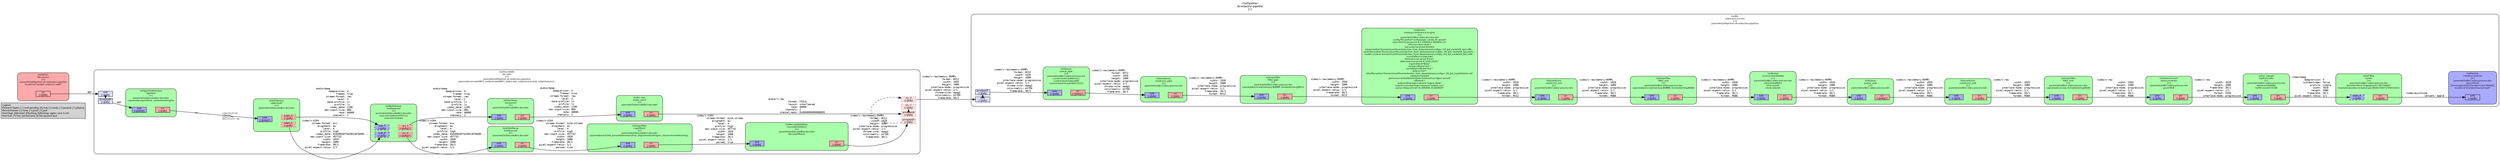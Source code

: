 digraph pipeline {
  rankdir=LR;
  fontname="sans";
  fontsize="10";
  labelloc=t;
  nodesep=.1;
  ranksep=.2;
  label="<GstPipeline>\nds-redaction-pipeline\n[>]";
  node [style="filled,rounded", shape=box, fontsize="9", fontname="sans", margin="0.0,0.0"];
  edge [labelfontsize="6", fontsize="9", fontname="monospace"];
  
  legend [
    pos="0,0!",
    margin="0.05,0.05",
    style="filled",
    label="Legend\lElement-States: [~] void-pending, [0] null, [-] ready, [=] paused, [>] playing\lPad-Activation: [-] none, [>] push, [<] pull\lPad-Flags: [b]locked, [f]lushing, [b]locking; upper-case is set\lPad-Task: [T] has started task, [t] has paused task\l",
  ];
  subgraph cluster_video_process_bin_0x14cb030 {
    fontname="Bitstream Vera Sans";
    fontsize="8";
    style="filled,rounded";
    color=black;
    label="GstBin\nvideo-process-bin\n[>]\nparent=(GstPipeline) ds-redaction-pipeline";
    subgraph cluster_video_process_bin_0x14cb030_sink {
      label="";
      style="invis";
      _proxypad1_0x14c8360 [color=black, fillcolor="#ddddff", label="proxypad1\n[>][bfb]", height="0.2", style="filled,solid"];
    video_process_bin_0x14cb030_sink_0x14c62c0 -> _proxypad1_0x14c8360 [style=dashed, minlen=0]
      video_process_bin_0x14cb030_sink_0x14c62c0 [color=black, fillcolor="#ddddff", label="sink\n[>][bfb]", height="0.2", style="filled,solid"];
    }

    fillcolor="#ffffff";
    subgraph cluster_nvvideo_renderer_0x1869210 {
      fontname="Bitstream Vera Sans";
      fontsize="8";
      style="filled,rounded";
      color=black;
      label="GstFileSink\nnvvideo-renderer\n[>]\nparent=(GstBin) video-process-bin\nsync=FALSE\nlast-sample=((GstSample*) 0x139b9a0)\nlocation=\"/home/shuo/out.mp4\"";
      subgraph cluster_nvvideo_renderer_0x1869210_sink {
        label="";
        style="invis";
        nvvideo_renderer_0x1869210_sink_0x185a4e0 [color=black, fillcolor="#aaaaff", label="sink\n[>][bfb]", height="0.2", style="filled,solid"];
      }

      fillcolor="#aaaaff";
    }

    subgraph cluster_muxer_0x1864020 {
      fontname="Bitstream Vera Sans";
      fontsize="8";
      style="filled,rounded";
      color=black;
      label="GstQTMux\nmuxer\n[>]\nparent=(GstBin) video-process-bin\nfaststart-file=\"/tmp/qtmux1158735682\"\nreserved-duration-remaining=18446744073709551615";
      subgraph cluster_muxer_0x1864020_sink {
        label="";
        style="invis";
        muxer_0x1864020_video_0_0x185a720 [color=black, fillcolor="#aaaaff", label="video_0\n[>][bfb]", height="0.2", style="filled,dashed"];
      }

      subgraph cluster_muxer_0x1864020_src {
        label="";
        style="invis";
        muxer_0x1864020_src_0x185a2a0 [color=black, fillcolor="#ffaaaa", label="src\n[>][bfb]", height="0.2", style="filled,solid"];
      }

      muxer_0x1864020_video_0_0x185a720 -> muxer_0x1864020_src_0x185a2a0 [style="invis"];
      fillcolor="#aaffaa";
    }

    muxer_0x1864020_src_0x185a2a0 -> nvvideo_renderer_0x1869210_sink_0x185a4e0 [label="video/quicktime\l             variant: apple\l"]
    subgraph cluster_mp4_encoder_0x1853390 {
      fontname="Bitstream Vera Sans";
      fontsize="8";
      style="filled,rounded";
      color=black;
      label="avenc_mpeg4\nmp4-encoder\n[>]\nparent=(GstBin) video-process-bin\nbitrate=2000000\nbuffer-size=524288";
      subgraph cluster_mp4_encoder_0x1853390_sink {
        label="";
        style="invis";
        mp4_encoder_0x1853390_sink_0x177dda0 [color=black, fillcolor="#aaaaff", label="sink\n[>][bfb]", height="0.2", style="filled,solid"];
      }

      subgraph cluster_mp4_encoder_0x1853390_src {
        label="";
        style="invis";
        mp4_encoder_0x1853390_src_0x185a060 [color=black, fillcolor="#ffaaaa", label="src\n[>][bfb]", height="0.2", style="filled,solid"];
      }

      mp4_encoder_0x1853390_sink_0x177dda0 -> mp4_encoder_0x1853390_src_0x185a060 [style="invis"];
      fillcolor="#aaffaa";
    }

    mp4_encoder_0x1853390_src_0x185a060 -> muxer_0x1864020_video_0_0x185a720 [label="video/mpeg\l         mpegversion: 4\l        systemstream: false\l             profile: simple\l               width: 1920\l              height: 1080\l           framerate: 30/1\l  pixel-aspect-ratio: 1/1\l"]
    subgraph cluster_videoconverter_0x17d90d0 {
      fontname="Bitstream Vera Sans";
      fontsize="8";
      style="filled,rounded";
      color=black;
      label="GstVideoConvert\nvideoconverter\n[>]\nparent=(GstBin) video-process-bin\nqos=TRUE";
      subgraph cluster_videoconverter_0x17d90d0_sink {
        label="";
        style="invis";
        videoconverter_0x17d90d0_sink_0x177d920 [color=black, fillcolor="#aaaaff", label="sink\n[>][bfb]", height="0.2", style="filled,solid"];
      }

      subgraph cluster_videoconverter_0x17d90d0_src {
        label="";
        style="invis";
        videoconverter_0x17d90d0_src_0x177db60 [color=black, fillcolor="#ffaaaa", label="src\n[>][bfb]", height="0.2", style="filled,solid"];
      }

      videoconverter_0x17d90d0_sink_0x177d920 -> videoconverter_0x17d90d0_src_0x177db60 [style="invis"];
      fillcolor="#aaffaa";
    }

    videoconverter_0x17d90d0_src_0x177db60 -> mp4_encoder_0x1853390_sink_0x177dda0 [label="video/x-raw\l               width: 1920\l              height: 1080\l           framerate: 30/1\l  pixel-aspect-ratio: 1/1\l              format: I420\l      interlace-mode: progressive\l"]
    subgraph cluster_filter_sink_0x1532910 {
      fontname="Bitstream Vera Sans";
      fontsize="8";
      style="filled,rounded";
      color=black;
      label="GstCapsFilter\nfilter_sink\n[>]\nparent=(GstBin) video-process-bin\ncaps=video/x-raw, format=(string)RGBA";
      subgraph cluster_filter_sink_0x1532910_sink {
        label="";
        style="invis";
        filter_sink_0x1532910_sink_0x177d4a0 [color=black, fillcolor="#aaaaff", label="sink\n[>][bfb]", height="0.2", style="filled,solid"];
      }

      subgraph cluster_filter_sink_0x1532910_src {
        label="";
        style="invis";
        filter_sink_0x1532910_src_0x177d6e0 [color=black, fillcolor="#ffaaaa", label="src\n[>][bfb]", height="0.2", style="filled,solid"];
      }

      filter_sink_0x1532910_sink_0x177d4a0 -> filter_sink_0x1532910_src_0x177d6e0 [style="invis"];
      fillcolor="#aaffaa";
    }

    filter_sink_0x1532910_src_0x177d6e0 -> videoconverter_0x17d90d0_sink_0x177d920 [label="video/x-raw\l               width: 1920\l              height: 1080\l      interlace-mode: progressive\l  pixel-aspect-ratio: 1/1\l           framerate: 30/1\l              format: RGBA\l"]
    subgraph cluster_nvvidconv_sink_0x17d1080 {
      fontname="Bitstream Vera Sans";
      fontsize="8";
      style="filled,rounded";
      color=black;
      label="Gstnvvidconv\nnvvidconv_sink\n[>]\nparent=(GstBin) video-process-bin";
      subgraph cluster_nvvidconv_sink_0x17d1080_sink {
        label="";
        style="invis";
        nvvidconv_sink_0x17d1080_sink_0x177d020 [color=black, fillcolor="#aaaaff", label="sink\n[>][bfb]", height="0.2", style="filled,solid"];
      }

      subgraph cluster_nvvidconv_sink_0x17d1080_src {
        label="";
        style="invis";
        nvvidconv_sink_0x17d1080_src_0x177d260 [color=black, fillcolor="#ffaaaa", label="src\n[>][bfb]", height="0.2", style="filled,solid"];
      }

      nvvidconv_sink_0x17d1080_sink_0x177d020 -> nvvidconv_sink_0x17d1080_src_0x177d260 [style="invis"];
      fillcolor="#aaffaa";
    }

    nvvidconv_sink_0x17d1080_src_0x177d260 -> filter_sink_0x1532910_sink_0x177d4a0 [label="video/x-raw\l               width: 1920\l              height: 1080\l      interlace-mode: progressive\l  pixel-aspect-ratio: 1/1\l           framerate: 30/1\l              format: RGBA\l"]
    subgraph cluster_queue_sink_0x14ce840 {
      fontname="Bitstream Vera Sans";
      fontsize="8";
      style="filled,rounded";
      color=black;
      label="GstQueue\nqueue_sink\n[>]\nparent=(GstBin) video-process-bin";
      subgraph cluster_queue_sink_0x14ce840_sink {
        label="";
        style="invis";
        queue_sink_0x14ce840_sink_0x177cba0 [color=black, fillcolor="#aaaaff", label="sink\n[>][bfb]", height="0.2", style="filled,solid"];
      }

      subgraph cluster_queue_sink_0x14ce840_src {
        label="";
        style="invis";
        queue_sink_0x14ce840_src_0x177cde0 [color=black, fillcolor="#ffaaaa", label="src\n[>][bfb][T]", height="0.2", style="filled,solid"];
      }

      queue_sink_0x14ce840_sink_0x177cba0 -> queue_sink_0x14ce840_src_0x177cde0 [style="invis"];
      fillcolor="#aaffaa";
    }

    queue_sink_0x14ce840_src_0x177cde0 -> nvvidconv_sink_0x17d1080_sink_0x177d020 [label="video/x-raw(memory:NVMM)\l               width: 1920\l              height: 1080\l      interlace-mode: progressive\l  pixel-aspect-ratio: 1/1\l           framerate: 30/1\l              format: RGBA\l"]
    subgraph cluster_nv_onscreendisplay_0x178e960 {
      fontname="Bitstream Vera Sans";
      fontsize="8";
      style="filled,rounded";
      color=black;
      label="GstNvOsd\nnv-onscreendisplay\n[>]\nparent=(GstBin) video-process-bin\nclock-font=NULL\nfont-size=0\nclock-color=0";
      subgraph cluster_nv_onscreendisplay_0x178e960_sink {
        label="";
        style="invis";
        nv_onscreendisplay_0x178e960_sink_0x177c720 [color=black, fillcolor="#aaaaff", label="sink\n[>][bfb]", height="0.2", style="filled,solid"];
      }

      subgraph cluster_nv_onscreendisplay_0x178e960_src {
        label="";
        style="invis";
        nv_onscreendisplay_0x178e960_src_0x177c960 [color=black, fillcolor="#ffaaaa", label="src\n[>][bfb]", height="0.2", style="filled,solid"];
      }

      nv_onscreendisplay_0x178e960_sink_0x177c720 -> nv_onscreendisplay_0x178e960_src_0x177c960 [style="invis"];
      fillcolor="#aaffaa";
    }

    nv_onscreendisplay_0x178e960_src_0x177c960 -> queue_sink_0x14ce840_sink_0x177cba0 [label="video/x-raw(memory:NVMM)\l               width: 1920\l              height: 1080\l      interlace-mode: progressive\l  pixel-aspect-ratio: 1/1\l           framerate: 30/1\l              format: RGBA\l"]
    subgraph cluster_filter_osd_0x15325e0 {
      fontname="Bitstream Vera Sans";
      fontsize="8";
      style="filled,rounded";
      color=black;
      label="GstCapsFilter\nfilter_osd\n[>]\nparent=(GstBin) video-process-bin\ncaps=video/x-raw(memory:NVMM), format=(string)RGBA";
      subgraph cluster_filter_osd_0x15325e0_sink {
        label="";
        style="invis";
        filter_osd_0x15325e0_sink_0x177c2a0 [color=black, fillcolor="#aaaaff", label="sink\n[>][bfb]", height="0.2", style="filled,solid"];
      }

      subgraph cluster_filter_osd_0x15325e0_src {
        label="";
        style="invis";
        filter_osd_0x15325e0_src_0x177c4e0 [color=black, fillcolor="#ffaaaa", label="src\n[>][bfb]", height="0.2", style="filled,solid"];
      }

      filter_osd_0x15325e0_sink_0x177c2a0 -> filter_osd_0x15325e0_src_0x177c4e0 [style="invis"];
      fillcolor="#aaffaa";
    }

    filter_osd_0x15325e0_src_0x177c4e0 -> nv_onscreendisplay_0x178e960_sink_0x177c720 [label="video/x-raw(memory:NVMM)\l               width: 1920\l              height: 1080\l      interlace-mode: progressive\l  pixel-aspect-ratio: 1/1\l           framerate: 30/1\l              format: RGBA\l"]
    subgraph cluster_nvvidconv_osd_0x177fe10 {
      fontname="Bitstream Vera Sans";
      fontsize="8";
      style="filled,rounded";
      color=black;
      label="Gstnvvidconv\nnvvidconv_osd\n[>]\nparent=(GstBin) video-process-bin";
      subgraph cluster_nvvidconv_osd_0x177fe10_sink {
        label="";
        style="invis";
        nvvidconv_osd_0x177fe10_sink_0x14b9db0 [color=black, fillcolor="#aaaaff", label="sink\n[>][bfb]", height="0.2", style="filled,solid"];
      }

      subgraph cluster_nvvidconv_osd_0x177fe10_src {
        label="";
        style="invis";
        nvvidconv_osd_0x177fe10_src_0x177c060 [color=black, fillcolor="#ffaaaa", label="src\n[>][bfb]", height="0.2", style="filled,solid"];
      }

      nvvidconv_osd_0x177fe10_sink_0x14b9db0 -> nvvidconv_osd_0x177fe10_src_0x177c060 [style="invis"];
      fillcolor="#aaffaa";
    }

    nvvidconv_osd_0x177fe10_src_0x177c060 -> filter_osd_0x15325e0_sink_0x177c2a0 [label="video/x-raw(memory:NVMM)\l               width: 1920\l              height: 1080\l      interlace-mode: progressive\l  pixel-aspect-ratio: 1/1\l           framerate: 30/1\l              format: RGBA\l"]
    subgraph cluster_primary_nvinference_engine_0x176ce00 {
      fontname="Bitstream Vera Sans";
      fontsize="8";
      style="filled,rounded";
      color=black;
      label="GstNvInfer\nprimary-nvinference-engine\n[>]\nparent=(GstBin) video-process-bin\nconfig-file-path=\"configs/pgie_config_fd_lpd.txt\"\nclass-thresh-params=\"4,1.200000,0.400000,3,2\"\ninfer-on-class-ids=\"\"\nnet-scale-factor=0.003922\nmodel-path=\"/home/shuo/Shuo/redaction_from_deepstream/configs/../fd_lpd_model/fd_lpd.caffe…\nprotofile-path=\"/home/shuo/Shuo/redaction_from_deepstream/configs/../fd_lpd_model/fd_lpd.proto…\nmodel-cache=\"/home/shuo/Shuo/redaction_from_deepstream/configs/../fd_lpd_model/fd_lpd.caffe…\nnum-buffers-in-batch=0\ndetected-min-w-h=\"4,0,0:\"\ndetected-max-w-h=\"4,1920,1920:\"\ninput-dims=\"NULL\"\nroi-top-offset=\"4,0:\"\nroi-bottom-offset=\"4,0:\"\ndetect-clr=\"\"\nlabelfile-path=\"/home/shuo/Shuo/redaction_from_deepstream/configs/../fd_lpd_model/labels.txt\"\nnetwork-mode=2\nparse-func=((GstNvInferDetectorParseFuncType) resnet)\noffsets=\"\"\noutput-bbox-layer-name=\"output_bbox\"\noutput-coverage-layer-names=\"output_cov\"\nparser-bbox-norm=\"35.000000;35.000000\"";
      subgraph cluster_primary_nvinference_engine_0x176ce00_sink {
        label="";
        style="invis";
        primary_nvinference_engine_0x176ce00_sink_0x14b94b0 [color=black, fillcolor="#aaaaff", label="sink\n[>][bfb]", height="0.2", style="filled,solid"];
      }

      subgraph cluster_primary_nvinference_engine_0x176ce00_src {
        label="";
        style="invis";
        primary_nvinference_engine_0x176ce00_src_0x14b96f0 [color=black, fillcolor="#ffaaaa", label="src\n[>][bfb]", height="0.2", style="filled,solid"];
      }

      primary_nvinference_engine_0x176ce00_sink_0x14b94b0 -> primary_nvinference_engine_0x176ce00_src_0x14b96f0 [style="invis"];
      fillcolor="#aaffaa";
    }

    primary_nvinference_engine_0x176ce00_src_0x14b96f0 -> nvvidconv_osd_0x177fe10_sink_0x14b9db0 [label="video/x-raw(memory:NVMM)\l               width: 1920\l              height: 1080\l      interlace-mode: progressive\l  pixel-aspect-ratio: 1/1\l           framerate: 30/1\l              format: NV12\l"]
    subgraph cluster_filter_pgie_0x15322b0 {
      fontname="Bitstream Vera Sans";
      fontsize="8";
      style="filled,rounded";
      color=black;
      label="GstCapsFilter\nfilter_pgie\n[>]\nparent=(GstBin) video-process-bin\ncaps=video/x-raw(memory:NVMM), format=(string)NV12";
      subgraph cluster_filter_pgie_0x15322b0_sink {
        label="";
        style="invis";
        filter_pgie_0x15322b0_sink_0x14b9030 [color=black, fillcolor="#aaaaff", label="sink\n[>][bfb]", height="0.2", style="filled,solid"];
      }

      subgraph cluster_filter_pgie_0x15322b0_src {
        label="";
        style="invis";
        filter_pgie_0x15322b0_src_0x14b9270 [color=black, fillcolor="#ffaaaa", label="src\n[>][bfb]", height="0.2", style="filled,solid"];
      }

      filter_pgie_0x15322b0_sink_0x14b9030 -> filter_pgie_0x15322b0_src_0x14b9270 [style="invis"];
      fillcolor="#aaffaa";
    }

    filter_pgie_0x15322b0_src_0x14b9270 -> primary_nvinference_engine_0x176ce00_sink_0x14b94b0 [label="video/x-raw(memory:NVMM)\l               width: 1920\l              height: 1080\l      interlace-mode: progressive\l  pixel-aspect-ratio: 1/1\l           framerate: 30/1\l              format: NV12\l"]
    subgraph cluster_nvvidconv_pgie_0x152e8d0 {
      fontname="Bitstream Vera Sans";
      fontsize="8";
      style="filled,rounded";
      color=black;
      label="Gstnvvidconv\nnvvidconv_pgie\n[>]\nparent=(GstBin) video-process-bin";
      subgraph cluster_nvvidconv_pgie_0x152e8d0_sink {
        label="";
        style="invis";
        nvvidconv_pgie_0x152e8d0_sink_0x14b8bb0 [color=black, fillcolor="#aaaaff", label="sink\n[>][bfb]", height="0.2", style="filled,solid"];
      }

      subgraph cluster_nvvidconv_pgie_0x152e8d0_src {
        label="";
        style="invis";
        nvvidconv_pgie_0x152e8d0_src_0x14b8df0 [color=black, fillcolor="#ffaaaa", label="src\n[>][bfb]", height="0.2", style="filled,solid"];
      }

      nvvidconv_pgie_0x152e8d0_sink_0x14b8bb0 -> nvvidconv_pgie_0x152e8d0_src_0x14b8df0 [style="invis"];
      fillcolor="#aaffaa";
    }

    nvvidconv_pgie_0x152e8d0_src_0x14b8df0 -> filter_pgie_0x15322b0_sink_0x14b9030 [label="video/x-raw(memory:NVMM)\l               width: 1920\l              height: 1080\l      interlace-mode: progressive\l  pixel-aspect-ratio: 1/1\l           framerate: 30/1\l              format: NV12\l"]
    subgraph cluster_queue_pgie_0x14ce260 {
      fontname="Bitstream Vera Sans";
      fontsize="8";
      style="filled,rounded";
      color=black;
      label="GstQueue\nqueue_pgie\n[>]\nparent=(GstBin) video-process-bin\ncurrent-level-buffers=11\ncurrent-level-bytes=88\ncurrent-level-time=366533333";
      subgraph cluster_queue_pgie_0x14ce260_sink {
        label="";
        style="invis";
        queue_pgie_0x14ce260_sink_0x14b8730 [color=black, fillcolor="#aaaaff", label="sink\n[>][bfb]", height="0.2", style="filled,solid"];
      }

      subgraph cluster_queue_pgie_0x14ce260_src {
        label="";
        style="invis";
        queue_pgie_0x14ce260_src_0x14b8970 [color=black, fillcolor="#ffaaaa", label="src\n[>][bfb][T]", height="0.2", style="filled,solid"];
      }

      queue_pgie_0x14ce260_sink_0x14b8730 -> queue_pgie_0x14ce260_src_0x14b8970 [style="invis"];
      fillcolor="#aaffaa";
    }

    _proxypad1_0x14c8360 -> queue_pgie_0x14ce260_sink_0x14b8730 [label="video/x-raw(memory:NVMM)\l              format: NV12\l               width: 1920\l              height: 1080\l      interlace-mode: progressive\l  pixel-aspect-ratio: 1/1\l         chroma-site: mpeg2\l         colorimetry: bt709\l           framerate: 30/1\l"]
    queue_pgie_0x14ce260_src_0x14b8970 -> nvvidconv_pgie_0x152e8d0_sink_0x14b8bb0 [label="video/x-raw(memory:NVMM)\l              format: NV12\l               width: 1920\l              height: 1080\l      interlace-mode: progressive\l  pixel-aspect-ratio: 1/1\l         chroma-site: mpeg2\l         colorimetry: bt709\l           framerate: 30/1\l"]
  }

  subgraph cluster_decoder_0x14c01d0 {
    fontname="Bitstream Vera Sans";
    fontsize="8";
    style="filled,rounded";
    color=black;
    label="GstDecodeBin\ndecoder\n[>]\nparent=(GstPipeline) ds-redaction-pipeline\ncaps=video/x-raw(ANY); audio/x-raw(ANY); text/x-raw; subpicture/x-dvd; subpicture/x-d…";
    subgraph cluster_decoder_0x14c01d0_sink {
      label="";
      style="invis";
      _proxypad0_0x14c8110 [color=black, fillcolor="#ddddff", label="proxypad0\n[<][bfb]", height="0.2", style="filled,solid"];
    decoder_0x14c01d0_sink_0x14c6050 -> _proxypad0_0x14c8110 [style=dashed, minlen=0]
      decoder_0x14c01d0_sink_0x14c6050 [color=black, fillcolor="#ddddff", label="sink\n[<][bfb]", height="0.2", style="filled,solid"];
    }

    subgraph cluster_decoder_0x14c01d0_src {
      label="";
      style="invis";
      _proxypad3_0x14c8a50 [color=black, fillcolor="#ffdddd", label="proxypad3\n[>][bfb]", height="0.2", style="filled,dotted"];
    _proxypad3_0x14c8a50 -> decoder_0x14c01d0_src_0_0x7f5e08020130 [style=dashed, minlen=0]
      decoder_0x14c01d0_src_0_0x7f5e08020130 [color=black, fillcolor="#ffdddd", label="src_0\n[>][bfb]", height="0.2", style="filled,dotted"];
      _proxypad4_0x14c9390 [color=black, fillcolor="#ffdddd", label="proxypad4\n[>][bfb]", height="0.2", style="filled,dotted"];
    _proxypad4_0x14c9390 -> decoder_0x14c01d0_src_1_0x7f5e08020b70 [style=dashed, minlen=0]
      decoder_0x14c01d0_src_1_0x7f5e08020b70 [color=black, fillcolor="#ffdddd", label="src_1\n[>][bfb]", height="0.2", style="filled,dotted"];
    }

    decoder_0x14c01d0_sink_0x14c6050 -> decoder_0x14c01d0_src_0_0x7f5e08020130 [style="invis"];
    fillcolor="#ffffff";
    subgraph cluster_avdec_aac0_0x7f5df40052c0 {
      fontname="Bitstream Vera Sans";
      fontsize="8";
      style="filled,rounded";
      color=black;
      label="avdec_aac\navdec_aac0\n[>]\nparent=(GstDecodeBin) decoder";
      subgraph cluster_avdec_aac0_0x7f5df40052c0_sink {
        label="";
        style="invis";
        avdec_aac0_0x7f5df40052c0_sink_0x7f5dfc00d6e0 [color=black, fillcolor="#aaaaff", label="sink\n[>][bfb]", height="0.2", style="filled,solid"];
      }

      subgraph cluster_avdec_aac0_0x7f5df40052c0_src {
        label="";
        style="invis";
        avdec_aac0_0x7f5df40052c0_src_0x7f5dfc00d920 [color=black, fillcolor="#ffaaaa", label="src\n[>][bfb]", height="0.2", style="filled,solid"];
      }

      avdec_aac0_0x7f5df40052c0_sink_0x7f5dfc00d6e0 -> avdec_aac0_0x7f5df40052c0_src_0x7f5dfc00d920 [style="invis"];
      fillcolor="#aaffaa";
    }

    avdec_aac0_0x7f5df40052c0_src_0x7f5dfc00d920 -> _proxypad4_0x14c9390 [label="audio/x-raw\l              format: F32LE\l              layout: interleaved\l                rate: 48000\l            channels: 2\l        channel-mask: 0x0000000000000003\l"]
    subgraph cluster_nvcuvidh264dec0_0x7f5e00077ab0 {
      fontname="Bitstream Vera Sans";
      fontsize="8";
      style="filled,rounded";
      color=black;
      label="GstNvcuvidH264Dec\nnvcuvidh264dec0\n[>]\nparent=(GstDecodeBin) decoder\nDecodeFPS=25";
      subgraph cluster_nvcuvidh264dec0_0x7f5e00077ab0_sink {
        label="";
        style="invis";
        nvcuvidh264dec0_0x7f5e00077ab0_sink_0x7f5dfc00cde0 [color=black, fillcolor="#aaaaff", label="sink\n[>][bfb]", height="0.2", style="filled,solid"];
      }

      subgraph cluster_nvcuvidh264dec0_0x7f5e00077ab0_src {
        label="";
        style="invis";
        nvcuvidh264dec0_0x7f5e00077ab0_src_0x7f5dfc00d020 [color=black, fillcolor="#ffaaaa", label="src\n[>][bfb]", height="0.2", style="filled,solid"];
      }

      nvcuvidh264dec0_0x7f5e00077ab0_sink_0x7f5dfc00cde0 -> nvcuvidh264dec0_0x7f5e00077ab0_src_0x7f5dfc00d020 [style="invis"];
      fillcolor="#aaffaa";
    }

    nvcuvidh264dec0_0x7f5e00077ab0_src_0x7f5dfc00d020 -> _proxypad3_0x14c8a50 [label="video/x-raw(memory:NVMM)\l              format: NV12\l               width: 1920\l              height: 1080\l      interlace-mode: progressive\l  pixel-aspect-ratio: 1/1\l         chroma-site: mpeg2\l         colorimetry: bt709\l           framerate: 30/1\l"]
    subgraph cluster_aacparse0_0x7f5dfc0a9ef0 {
      fontname="Bitstream Vera Sans";
      fontsize="8";
      style="filled,rounded";
      color=black;
      label="GstAacParse\naacparse0\n[>]\nparent=(GstDecodeBin) decoder";
      subgraph cluster_aacparse0_0x7f5dfc0a9ef0_sink {
        label="";
        style="invis";
        aacparse0_0x7f5dfc0a9ef0_sink_0x7f5dfc00c960 [color=black, fillcolor="#aaaaff", label="sink\n[>][bfb]", height="0.2", style="filled,solid"];
      }

      subgraph cluster_aacparse0_0x7f5dfc0a9ef0_src {
        label="";
        style="invis";
        aacparse0_0x7f5dfc0a9ef0_src_0x7f5dfc00cba0 [color=black, fillcolor="#ffaaaa", label="src\n[>][bfb]", height="0.2", style="filled,solid"];
      }

      aacparse0_0x7f5dfc0a9ef0_sink_0x7f5dfc00c960 -> aacparse0_0x7f5dfc0a9ef0_src_0x7f5dfc00cba0 [style="invis"];
      fillcolor="#aaffaa";
    }

    aacparse0_0x7f5dfc0a9ef0_src_0x7f5dfc00cba0 -> avdec_aac0_0x7f5df40052c0_sink_0x7f5dfc00d6e0 [label="audio/mpeg\l         mpegversion: 4\l              framed: true\l       stream-format: raw\l               level: 2\l        base-profile: lc\l             profile: lc\l          codec_data: 1190\l      max-input-size: 884\l                rate: 48000\l            channels: 2\l"]
    subgraph cluster_capsfilter0_0x1532f70 {
      fontname="Bitstream Vera Sans";
      fontsize="8";
      style="filled,rounded";
      color=black;
      label="GstCapsFilter\ncapsfilter0\n[>]\nparent=(GstDecodeBin) decoder\ncaps=video/x-h264, parsed=(boolean)true, alignment=(string)au, stream-format=(string)…";
      subgraph cluster_capsfilter0_0x1532f70_sink {
        label="";
        style="invis";
        capsfilter0_0x1532f70_sink_0x185bda0 [color=black, fillcolor="#aaaaff", label="sink\n[>][bfb]", height="0.2", style="filled,solid"];
      }

      subgraph cluster_capsfilter0_0x1532f70_src {
        label="";
        style="invis";
        capsfilter0_0x1532f70_src_0x7f5dfc00c060 [color=black, fillcolor="#ffaaaa", label="src\n[>][bfb]", height="0.2", style="filled,solid"];
      }

      capsfilter0_0x1532f70_sink_0x185bda0 -> capsfilter0_0x1532f70_src_0x7f5dfc00c060 [style="invis"];
      fillcolor="#aaffaa";
    }

    capsfilter0_0x1532f70_src_0x7f5dfc00c060 -> nvcuvidh264dec0_0x7f5e00077ab0_sink_0x7f5dfc00cde0 [label="video/x-h264\l       stream-format: byte-stream\l           alignment: au\l               level: 4\l             profile: high\l      max-input-size: 457732\l               width: 1920\l              height: 1080\l           framerate: 30/1\l  pixel-aspect-ratio: 1/1\l              parsed: true\l"]
    subgraph cluster_h264parse0_0x7f5dfc00a0f0 {
      fontname="Bitstream Vera Sans";
      fontsize="8";
      style="filled,rounded";
      color=black;
      label="GstH264Parse\nh264parse0\n[>]\nparent=(GstDecodeBin) decoder";
      subgraph cluster_h264parse0_0x7f5dfc00a0f0_sink {
        label="";
        style="invis";
        h264parse0_0x7f5dfc00a0f0_sink_0x185b920 [color=black, fillcolor="#aaaaff", label="sink\n[>][bfb]", height="0.2", style="filled,solid"];
      }

      subgraph cluster_h264parse0_0x7f5dfc00a0f0_src {
        label="";
        style="invis";
        h264parse0_0x7f5dfc00a0f0_src_0x185bb60 [color=black, fillcolor="#ffaaaa", label="src\n[>][bfb]", height="0.2", style="filled,solid"];
      }

      h264parse0_0x7f5dfc00a0f0_sink_0x185b920 -> h264parse0_0x7f5dfc00a0f0_src_0x185bb60 [style="invis"];
      fillcolor="#aaffaa";
    }

    h264parse0_0x7f5dfc00a0f0_src_0x185bb60 -> capsfilter0_0x1532f70_sink_0x185bda0 [label="video/x-h264\l       stream-format: byte-stream\l           alignment: au\l               level: 4\l             profile: high\l      max-input-size: 457732\l               width: 1920\l              height: 1080\l           framerate: 30/1\l  pixel-aspect-ratio: 1/1\l              parsed: true\l"]
    subgraph cluster_multiqueue0_0x14cb690 {
      fontname="Bitstream Vera Sans";
      fontsize="8";
      style="filled,rounded";
      color=black;
      label="GstMultiQueue\nmultiqueue0\n[>]\nparent=(GstDecodeBin) decoder\nmax-size-bytes=2097152\nmax-size-time=0";
      subgraph cluster_multiqueue0_0x14cb690_sink {
        label="";
        style="invis";
        multiqueue0_0x14cb690_sink_0_0x185b4a0 [color=black, fillcolor="#aaaaff", label="sink_0\n[>][bfb]", height="0.2", style="filled,dashed"];
        multiqueue0_0x14cb690_sink_1_0x7f5dfc00c4e0 [color=black, fillcolor="#aaaaff", label="sink_1\n[>][bfb]", height="0.2", style="filled,dashed"];
      }

      subgraph cluster_multiqueue0_0x14cb690_src {
        label="";
        style="invis";
        multiqueue0_0x14cb690_src_0_0x185b6e0 [color=black, fillcolor="#ffaaaa", label="src_0\n[>][bfb][T]", height="0.2", style="filled,dotted"];
        multiqueue0_0x14cb690_src_1_0x7f5dfc00c720 [color=black, fillcolor="#ffaaaa", label="src_1\n[>][bfb][T]", height="0.2", style="filled,dotted"];
      }

      multiqueue0_0x14cb690_sink_0_0x185b4a0 -> multiqueue0_0x14cb690_src_0_0x185b6e0 [style="invis"];
      fillcolor="#aaffaa";
    }

    multiqueue0_0x14cb690_src_0_0x185b6e0 -> h264parse0_0x7f5dfc00a0f0_sink_0x185b920 [label="video/x-h264\l       stream-format: avc\l           alignment: au\l               level: 4\l             profile: high\l          codec_data: 01640028ffe10013676400...\l      max-input-size: 457732\l               width: 1920\l              height: 1080\l           framerate: 30/1\l  pixel-aspect-ratio: 1/1\l"]
    multiqueue0_0x14cb690_src_1_0x7f5dfc00c720 -> aacparse0_0x7f5dfc0a9ef0_sink_0x7f5dfc00c960 [label="audio/mpeg\l         mpegversion: 4\l              framed: true\l       stream-format: raw\l               level: 2\l        base-profile: lc\l             profile: lc\l          codec_data: 1190\l      max-input-size: 884\l                rate: 48000\l            channels: 2\l"]
    subgraph cluster_qtdemux0_0x7f5e08050470 {
      fontname="Bitstream Vera Sans";
      fontsize="8";
      style="filled,rounded";
      color=black;
      label="GstQTDemux\nqtdemux0\n[>]\nparent=(GstDecodeBin) decoder";
      subgraph cluster_qtdemux0_0x7f5e08050470_sink {
        label="";
        style="invis";
        qtdemux0_0x7f5e08050470_sink_0x185a960 [color=black, fillcolor="#aaaaff", label="sink\n[<][bfb][T]", height="0.2", style="filled,solid"];
      }

      subgraph cluster_qtdemux0_0x7f5e08050470_src {
        label="";
        style="invis";
        qtdemux0_0x7f5e08050470_video_0_0x185b260 [color=black, fillcolor="#ffaaaa", label="video_0\n[>][bfb]", height="0.2", style="filled,dotted"];
        qtdemux0_0x7f5e08050470_audio_0_0x7f5dfc00c2a0 [color=black, fillcolor="#ffaaaa", label="audio_0\n[>][bfb]", height="0.2", style="filled,dotted"];
      }

      qtdemux0_0x7f5e08050470_sink_0x185a960 -> qtdemux0_0x7f5e08050470_video_0_0x185b260 [style="invis"];
      fillcolor="#aaffaa";
    }

    qtdemux0_0x7f5e08050470_video_0_0x185b260 -> multiqueue0_0x14cb690_sink_0_0x185b4a0 [label="video/x-h264\l       stream-format: avc\l           alignment: au\l               level: 4\l             profile: high\l          codec_data: 01640028ffe10013676400...\l      max-input-size: 457732\l               width: 1920\l              height: 1080\l           framerate: 30/1\l  pixel-aspect-ratio: 1/1\l"]
    qtdemux0_0x7f5e08050470_audio_0_0x7f5dfc00c2a0 -> multiqueue0_0x14cb690_sink_1_0x7f5dfc00c4e0 [label="audio/mpeg\l         mpegversion: 4\l              framed: true\l       stream-format: raw\l               level: 2\l        base-profile: lc\l             profile: lc\l          codec_data: 1190\l      max-input-size: 884\l                rate: 48000\l            channels: 2\l"]
    subgraph cluster_typefind_0x14c2080 {
      fontname="Bitstream Vera Sans";
      fontsize="8";
      style="filled,rounded";
      color=black;
      label="GstTypeFindElement\ntypefind\n[>]\nparent=(GstDecodeBin) decoder\ncaps=video/quicktime, variant=(string)iso";
      subgraph cluster_typefind_0x14c2080_sink {
        label="";
        style="invis";
        typefind_0x14c2080_sink_0x14b82b0 [color=black, fillcolor="#aaaaff", label="sink\n[<][bfb][t]", height="0.2", style="filled,solid"];
      }

      subgraph cluster_typefind_0x14c2080_src {
        label="";
        style="invis";
        typefind_0x14c2080_src_0x14b84f0 [color=black, fillcolor="#ffaaaa", label="src\n[<][bfb]", height="0.2", style="filled,solid"];
      }

      typefind_0x14c2080_sink_0x14b82b0 -> typefind_0x14c2080_src_0x14b84f0 [style="invis"];
      fillcolor="#aaffaa";
    }

    _proxypad0_0x14c8110 -> typefind_0x14c2080_sink_0x14b82b0 [label="ANY"]
    typefind_0x14c2080_src_0x14b84f0 -> qtdemux0_0x7f5e08050470_sink_0x185a960 [labeldistance="10", labelangle="0", label="                                                  ", taillabel="ANY", headlabel="video/quicktime\lvideo/mj2\laudio/x-m4a\lapplication/x-3gp\l"]
  }

  decoder_0x14c01d0_src_0_0x7f5e08020130 -> video_process_bin_0x14cb030_sink_0x14c62c0 [label="video/x-raw(memory:NVMM)\l              format: NV12\l               width: 1920\l              height: 1080\l      interlace-mode: progressive\l  pixel-aspect-ratio: 1/1\l         chroma-site: mpeg2\l         colorimetry: bt709\l           framerate: 30/1\l"]
  subgraph cluster_file_source_0x14b6100 {
    fontname="Bitstream Vera Sans";
    fontsize="8";
    style="filled,rounded";
    color=black;
    label="GstFileSrc\nfile-source\n[>]\nparent=(GstPipeline) ds-redaction-pipeline\nlocation=\"sample_videos/1.mp4\"";
    subgraph cluster_file_source_0x14b6100_src {
      label="";
      style="invis";
      file_source_0x14b6100_src_0x14b8070 [color=black, fillcolor="#ffaaaa", label="src\n[<][bfb]", height="0.2", style="filled,solid"];
    }

    fillcolor="#ffaaaa";
  }

  file_source_0x14b6100_src_0x14b8070 -> decoder_0x14c01d0_sink_0x14c6050 [label="ANY"]
}
